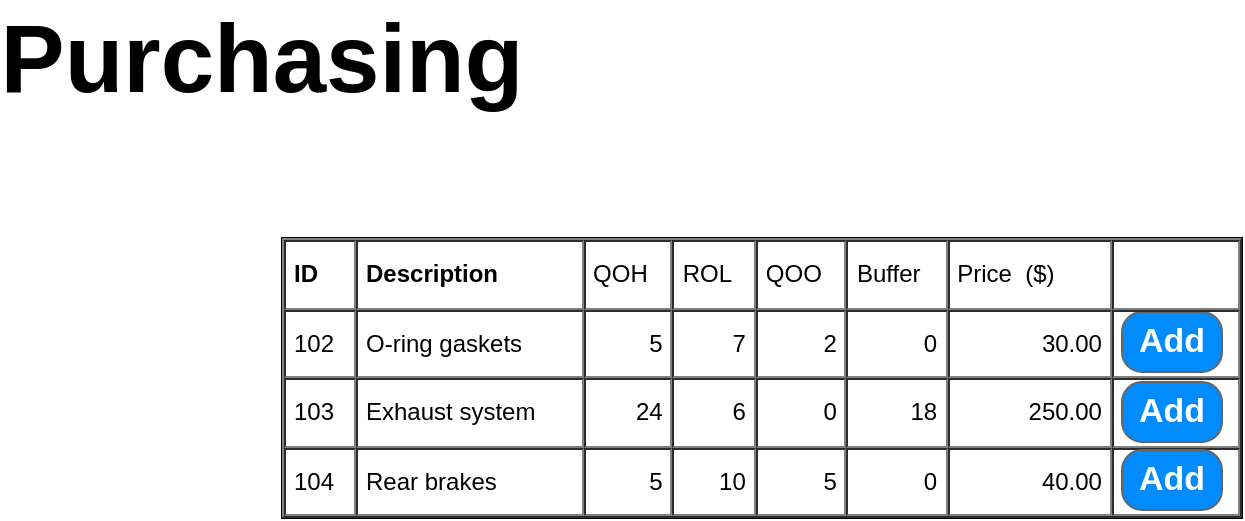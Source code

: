 <mxfile version="14.7.0" type="device"><diagram id="PiYevkb1cVEa32YTlIZ7" name="Page-1"><mxGraphModel dx="1102" dy="535" grid="1" gridSize="10" guides="1" tooltips="1" connect="1" arrows="1" fold="1" page="1" pageScale="1" pageWidth="1100" pageHeight="850" math="0" shadow="0"><root><mxCell id="0"/><mxCell id="1" parent="0"/><mxCell id="mo5rwx7vJ-f3ISJSgfBa-1" value="Purchasing" style="text;html=1;strokeColor=none;fillColor=none;align=center;verticalAlign=middle;whiteSpace=wrap;rounded=0;fontSize=48;fontStyle=1" parent="1" vertex="1"><mxGeometry x="150" y="50" width="40" height="20" as="geometry"/></mxCell><mxCell id="mo5rwx7vJ-f3ISJSgfBa-11" value="Add" style="strokeWidth=1;shadow=0;dashed=0;align=center;html=1;shape=mxgraph.mockup.buttons.button;strokeColor=#666666;fontColor=#ffffff;mainText=;buttonStyle=round;fontSize=17;fontStyle=1;fillColor=#008cff;whiteSpace=wrap;" parent="1" vertex="1"><mxGeometry x="600" y="187" width="50" height="30" as="geometry"/></mxCell><mxCell id="mo5rwx7vJ-f3ISJSgfBa-21" value="&lt;table cellpadding=&quot;4&quot; cellspacing=&quot;0&quot; border=&quot;1&quot; style=&quot;font-size: 1em ; width: 100% ; height: 100%&quot;&gt;&lt;tbody&gt;&lt;tr&gt;&lt;th&gt;ID&lt;/th&gt;&lt;th&gt;Description&lt;/th&gt;&lt;td&gt;QOH&lt;/td&gt;&lt;td&gt;ROL&lt;/td&gt;&lt;td&gt;QOO&lt;/td&gt;&lt;td&gt;Buffer&lt;/td&gt;&lt;td&gt;Price&amp;nbsp; ($)&amp;nbsp; &amp;nbsp;&lt;/td&gt;&lt;td&gt;&amp;nbsp; &amp;nbsp; &amp;nbsp; &amp;nbsp; &amp;nbsp; &amp;nbsp; &amp;nbsp;&lt;/td&gt;&lt;/tr&gt;&lt;tr&gt;&lt;td&gt;102&lt;/td&gt;&lt;td&gt;O-ring gaskets&lt;/td&gt;&lt;td style=&quot;text-align: right&quot;&gt;5&lt;/td&gt;&lt;td style=&quot;text-align: right&quot;&gt;7&lt;/td&gt;&lt;td style=&quot;text-align: right&quot;&gt;2&lt;/td&gt;&lt;td style=&quot;text-align: right&quot;&gt;0&lt;/td&gt;&lt;td style=&quot;text-align: right&quot;&gt;30.00&lt;/td&gt;&lt;td&gt;&lt;br&gt;&lt;/td&gt;&lt;/tr&gt;&lt;tr&gt;&lt;td&gt;103&lt;/td&gt;&lt;td&gt;Exhaust system&lt;/td&gt;&lt;td style=&quot;text-align: right&quot;&gt;24&lt;/td&gt;&lt;td style=&quot;text-align: right&quot;&gt;6&lt;/td&gt;&lt;td style=&quot;text-align: right&quot;&gt;0&lt;/td&gt;&lt;td style=&quot;text-align: right&quot;&gt;18&lt;/td&gt;&lt;td style=&quot;text-align: right&quot;&gt;250.00&lt;/td&gt;&lt;td&gt;&lt;br&gt;&lt;/td&gt;&lt;/tr&gt;&lt;tr&gt;&lt;td&gt;104&lt;/td&gt;&lt;td&gt;Rear brakes&lt;/td&gt;&lt;td style=&quot;text-align: right&quot;&gt;5&lt;/td&gt;&lt;td style=&quot;text-align: right&quot;&gt;10&lt;/td&gt;&lt;td style=&quot;text-align: right&quot;&gt;5&lt;/td&gt;&lt;td style=&quot;text-align: right&quot;&gt;0&lt;/td&gt;&lt;td style=&quot;text-align: right&quot;&gt;40.00&lt;/td&gt;&lt;td&gt;&lt;br&gt;&lt;/td&gt;&lt;/tr&gt;&lt;/tbody&gt;&lt;/table&gt; " style="verticalAlign=top;align=left;overflow=fill;fontSize=12;fontFamily=Helvetica;html=1;fillColor=none;" parent="1" vertex="1"><mxGeometry x="180" y="150" width="480" height="140" as="geometry"/></mxCell><mxCell id="mo5rwx7vJ-f3ISJSgfBa-36" value="Add" style="strokeWidth=1;shadow=0;dashed=0;align=center;html=1;shape=mxgraph.mockup.buttons.button;strokeColor=#666666;fontColor=#ffffff;mainText=;buttonStyle=round;fontSize=17;fontStyle=1;fillColor=#008cff;whiteSpace=wrap;" parent="1" vertex="1"><mxGeometry x="600" y="222" width="50" height="30" as="geometry"/></mxCell><mxCell id="mo5rwx7vJ-f3ISJSgfBa-37" value="Add" style="strokeWidth=1;shadow=0;dashed=0;align=center;html=1;shape=mxgraph.mockup.buttons.button;strokeColor=#666666;fontColor=#ffffff;mainText=;buttonStyle=round;fontSize=17;fontStyle=1;fillColor=#008cff;whiteSpace=wrap;" parent="1" vertex="1"><mxGeometry x="600" y="256" width="50" height="30" as="geometry"/></mxCell></root></mxGraphModel></diagram></mxfile>